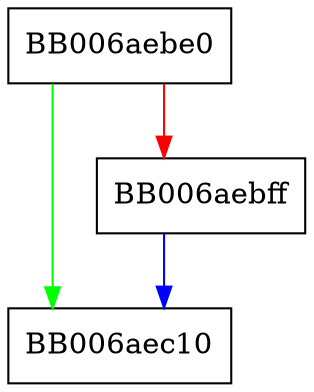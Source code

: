 digraph pvk2dsa_newctx {
  node [shape="box"];
  graph [splines=ortho];
  BB006aebe0 -> BB006aec10 [color="green"];
  BB006aebe0 -> BB006aebff [color="red"];
  BB006aebff -> BB006aec10 [color="blue"];
}